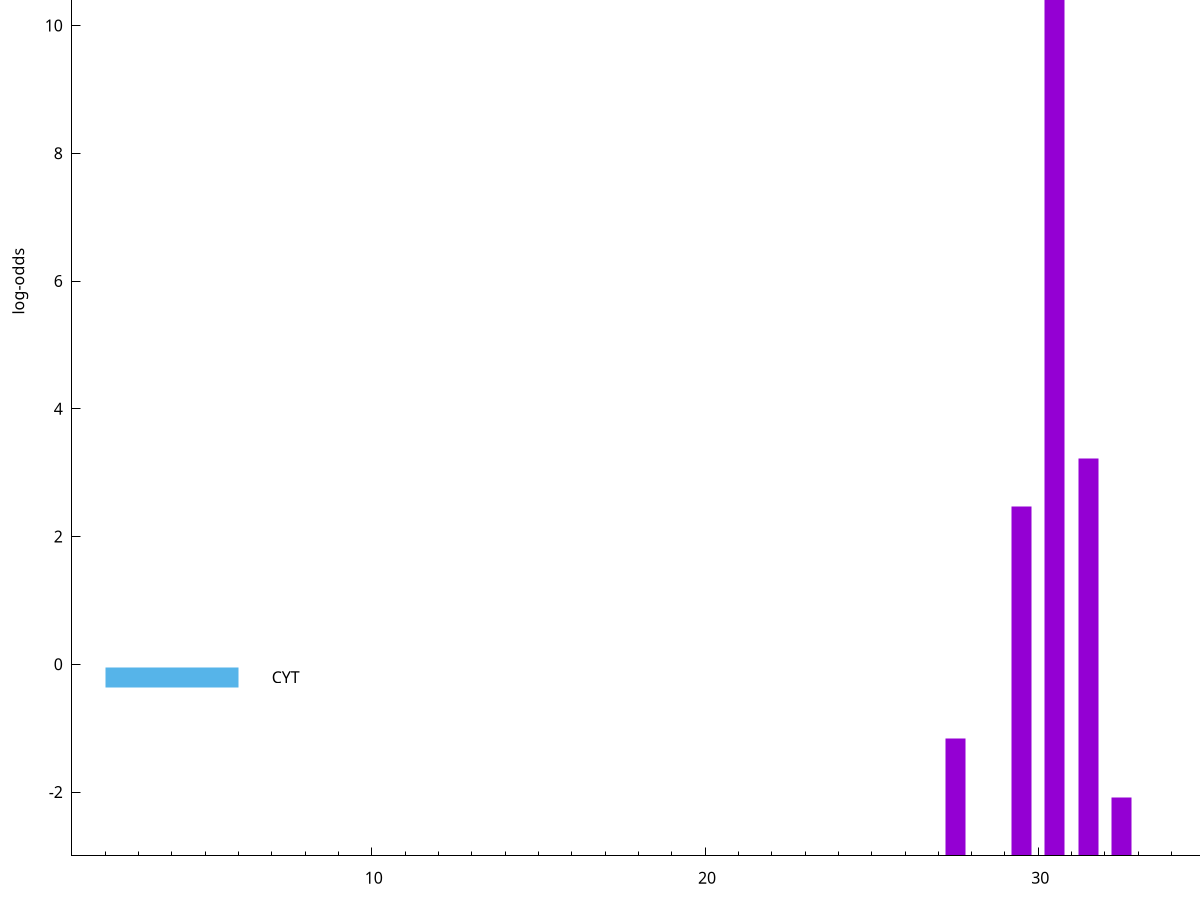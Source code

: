set title "LipoP predictions for SRR5666527.gff"
set size 2., 1.4
set xrange [1:70] 
set mxtics 10
set yrange [-3:15]
set y2range [0:18]
set ylabel "log-odds"
set term postscript eps color solid "Helvetica" 30
set output "SRR5666527.gff.eps"
set arrow from 2,11.5443 to 6,11.5443 nohead lt 1 lw 20
set label "SpI" at 7,11.5443
set arrow from 2,-0.200913 to 6,-0.200913 nohead lt 3 lw 20
set label "CYT" at 7,-0.200913
set arrow from 2,11.5443 to 6,11.5443 nohead lt 1 lw 20
set label "SpI" at 7,11.5443
# NOTE: The scores below are the log-odds scores with the threshold
# NOTE: subtracted (a hack to make gnuplot make the histogram all
# NOTE: look nice).
plot "-" axes x1y2 title "" with impulses lt 1 lw 20
30.500000 14.536700
31.500000 6.228870
29.500000 5.473800
27.500000 1.837580
32.500000 0.919020
e
exit
